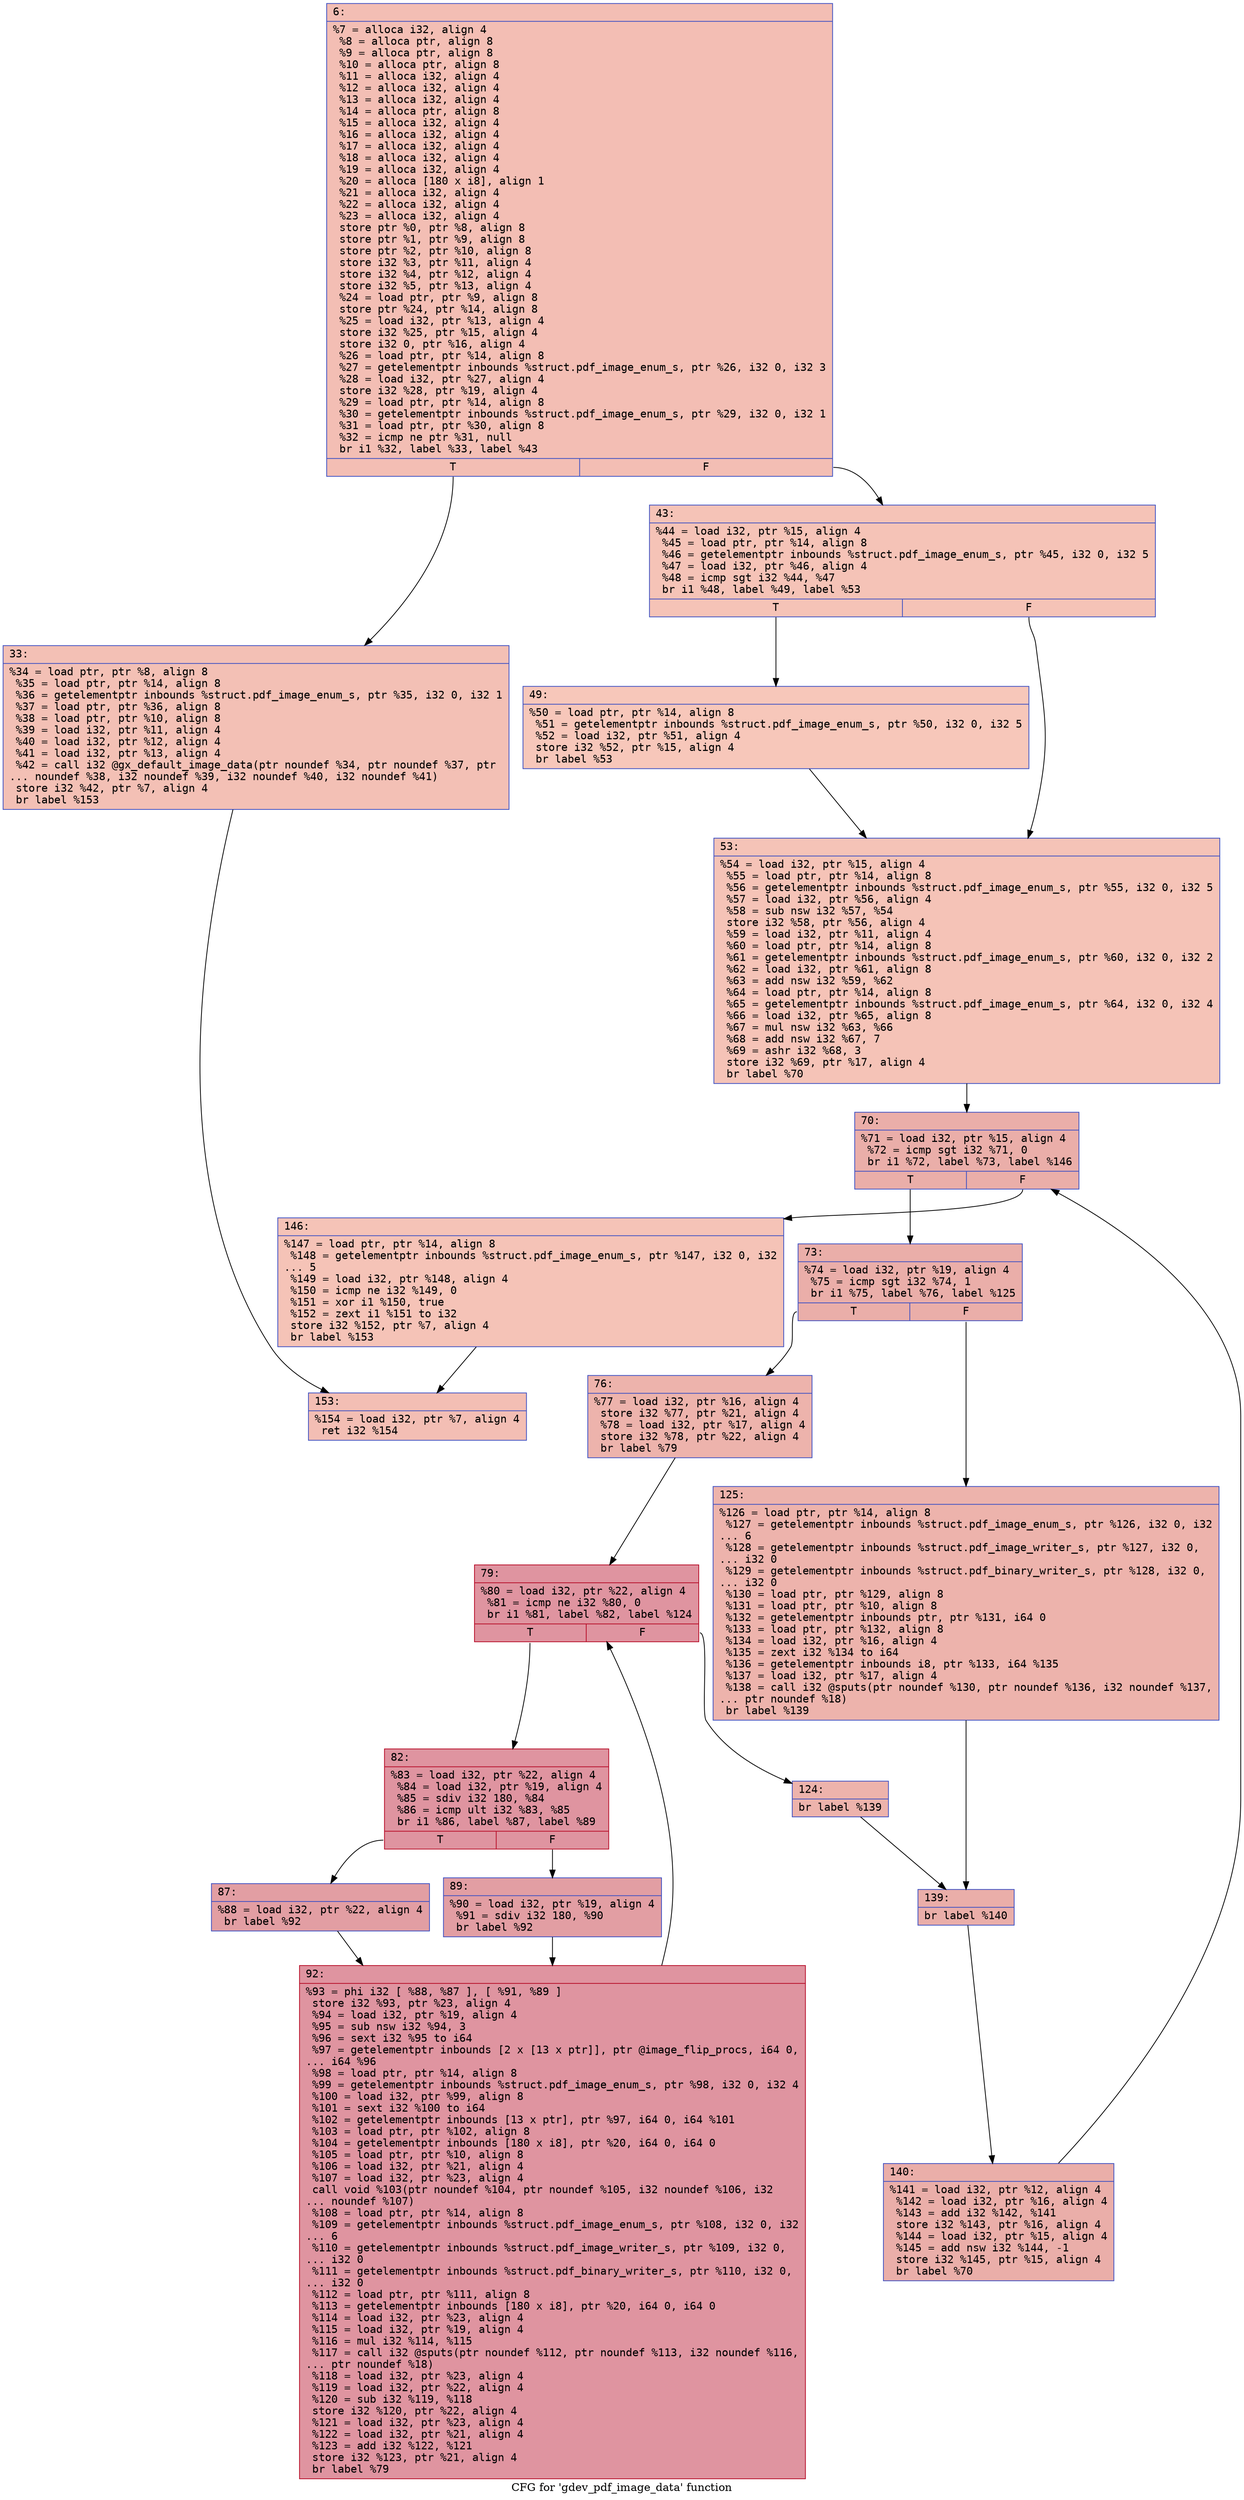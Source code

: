digraph "CFG for 'gdev_pdf_image_data' function" {
	label="CFG for 'gdev_pdf_image_data' function";

	Node0x6000030355e0 [shape=record,color="#3d50c3ff", style=filled, fillcolor="#e36c5570" fontname="Courier",label="{6:\l|  %7 = alloca i32, align 4\l  %8 = alloca ptr, align 8\l  %9 = alloca ptr, align 8\l  %10 = alloca ptr, align 8\l  %11 = alloca i32, align 4\l  %12 = alloca i32, align 4\l  %13 = alloca i32, align 4\l  %14 = alloca ptr, align 8\l  %15 = alloca i32, align 4\l  %16 = alloca i32, align 4\l  %17 = alloca i32, align 4\l  %18 = alloca i32, align 4\l  %19 = alloca i32, align 4\l  %20 = alloca [180 x i8], align 1\l  %21 = alloca i32, align 4\l  %22 = alloca i32, align 4\l  %23 = alloca i32, align 4\l  store ptr %0, ptr %8, align 8\l  store ptr %1, ptr %9, align 8\l  store ptr %2, ptr %10, align 8\l  store i32 %3, ptr %11, align 4\l  store i32 %4, ptr %12, align 4\l  store i32 %5, ptr %13, align 4\l  %24 = load ptr, ptr %9, align 8\l  store ptr %24, ptr %14, align 8\l  %25 = load i32, ptr %13, align 4\l  store i32 %25, ptr %15, align 4\l  store i32 0, ptr %16, align 4\l  %26 = load ptr, ptr %14, align 8\l  %27 = getelementptr inbounds %struct.pdf_image_enum_s, ptr %26, i32 0, i32 3\l  %28 = load i32, ptr %27, align 4\l  store i32 %28, ptr %19, align 4\l  %29 = load ptr, ptr %14, align 8\l  %30 = getelementptr inbounds %struct.pdf_image_enum_s, ptr %29, i32 0, i32 1\l  %31 = load ptr, ptr %30, align 8\l  %32 = icmp ne ptr %31, null\l  br i1 %32, label %33, label %43\l|{<s0>T|<s1>F}}"];
	Node0x6000030355e0:s0 -> Node0x600003035630[tooltip="6 -> 33\nProbability 62.50%" ];
	Node0x6000030355e0:s1 -> Node0x600003035680[tooltip="6 -> 43\nProbability 37.50%" ];
	Node0x600003035630 [shape=record,color="#3d50c3ff", style=filled, fillcolor="#e5705870" fontname="Courier",label="{33:\l|  %34 = load ptr, ptr %8, align 8\l  %35 = load ptr, ptr %14, align 8\l  %36 = getelementptr inbounds %struct.pdf_image_enum_s, ptr %35, i32 0, i32 1\l  %37 = load ptr, ptr %36, align 8\l  %38 = load ptr, ptr %10, align 8\l  %39 = load i32, ptr %11, align 4\l  %40 = load i32, ptr %12, align 4\l  %41 = load i32, ptr %13, align 4\l  %42 = call i32 @gx_default_image_data(ptr noundef %34, ptr noundef %37, ptr\l... noundef %38, i32 noundef %39, i32 noundef %40, i32 noundef %41)\l  store i32 %42, ptr %7, align 4\l  br label %153\l}"];
	Node0x600003035630 -> Node0x600003035b80[tooltip="33 -> 153\nProbability 100.00%" ];
	Node0x600003035680 [shape=record,color="#3d50c3ff", style=filled, fillcolor="#e8765c70" fontname="Courier",label="{43:\l|  %44 = load i32, ptr %15, align 4\l  %45 = load ptr, ptr %14, align 8\l  %46 = getelementptr inbounds %struct.pdf_image_enum_s, ptr %45, i32 0, i32 5\l  %47 = load i32, ptr %46, align 4\l  %48 = icmp sgt i32 %44, %47\l  br i1 %48, label %49, label %53\l|{<s0>T|<s1>F}}"];
	Node0x600003035680:s0 -> Node0x6000030356d0[tooltip="43 -> 49\nProbability 50.00%" ];
	Node0x600003035680:s1 -> Node0x600003035720[tooltip="43 -> 53\nProbability 50.00%" ];
	Node0x6000030356d0 [shape=record,color="#3d50c3ff", style=filled, fillcolor="#ec7f6370" fontname="Courier",label="{49:\l|  %50 = load ptr, ptr %14, align 8\l  %51 = getelementptr inbounds %struct.pdf_image_enum_s, ptr %50, i32 0, i32 5\l  %52 = load i32, ptr %51, align 4\l  store i32 %52, ptr %15, align 4\l  br label %53\l}"];
	Node0x6000030356d0 -> Node0x600003035720[tooltip="49 -> 53\nProbability 100.00%" ];
	Node0x600003035720 [shape=record,color="#3d50c3ff", style=filled, fillcolor="#e8765c70" fontname="Courier",label="{53:\l|  %54 = load i32, ptr %15, align 4\l  %55 = load ptr, ptr %14, align 8\l  %56 = getelementptr inbounds %struct.pdf_image_enum_s, ptr %55, i32 0, i32 5\l  %57 = load i32, ptr %56, align 4\l  %58 = sub nsw i32 %57, %54\l  store i32 %58, ptr %56, align 4\l  %59 = load i32, ptr %11, align 4\l  %60 = load ptr, ptr %14, align 8\l  %61 = getelementptr inbounds %struct.pdf_image_enum_s, ptr %60, i32 0, i32 2\l  %62 = load i32, ptr %61, align 8\l  %63 = add nsw i32 %59, %62\l  %64 = load ptr, ptr %14, align 8\l  %65 = getelementptr inbounds %struct.pdf_image_enum_s, ptr %64, i32 0, i32 4\l  %66 = load i32, ptr %65, align 8\l  %67 = mul nsw i32 %63, %66\l  %68 = add nsw i32 %67, 7\l  %69 = ashr i32 %68, 3\l  store i32 %69, ptr %17, align 4\l  br label %70\l}"];
	Node0x600003035720 -> Node0x600003035770[tooltip="53 -> 70\nProbability 100.00%" ];
	Node0x600003035770 [shape=record,color="#3d50c3ff", style=filled, fillcolor="#d0473d70" fontname="Courier",label="{70:\l|  %71 = load i32, ptr %15, align 4\l  %72 = icmp sgt i32 %71, 0\l  br i1 %72, label %73, label %146\l|{<s0>T|<s1>F}}"];
	Node0x600003035770:s0 -> Node0x6000030357c0[tooltip="70 -> 73\nProbability 96.88%" ];
	Node0x600003035770:s1 -> Node0x600003035b30[tooltip="70 -> 146\nProbability 3.12%" ];
	Node0x6000030357c0 [shape=record,color="#3d50c3ff", style=filled, fillcolor="#d0473d70" fontname="Courier",label="{73:\l|  %74 = load i32, ptr %19, align 4\l  %75 = icmp sgt i32 %74, 1\l  br i1 %75, label %76, label %125\l|{<s0>T|<s1>F}}"];
	Node0x6000030357c0:s0 -> Node0x600003035810[tooltip="73 -> 76\nProbability 50.00%" ];
	Node0x6000030357c0:s1 -> Node0x600003035a40[tooltip="73 -> 125\nProbability 50.00%" ];
	Node0x600003035810 [shape=record,color="#3d50c3ff", style=filled, fillcolor="#d6524470" fontname="Courier",label="{76:\l|  %77 = load i32, ptr %16, align 4\l  store i32 %77, ptr %21, align 4\l  %78 = load i32, ptr %17, align 4\l  store i32 %78, ptr %22, align 4\l  br label %79\l}"];
	Node0x600003035810 -> Node0x600003035860[tooltip="76 -> 79\nProbability 100.00%" ];
	Node0x600003035860 [shape=record,color="#b70d28ff", style=filled, fillcolor="#b70d2870" fontname="Courier",label="{79:\l|  %80 = load i32, ptr %22, align 4\l  %81 = icmp ne i32 %80, 0\l  br i1 %81, label %82, label %124\l|{<s0>T|<s1>F}}"];
	Node0x600003035860:s0 -> Node0x6000030358b0[tooltip="79 -> 82\nProbability 96.88%" ];
	Node0x600003035860:s1 -> Node0x6000030359f0[tooltip="79 -> 124\nProbability 3.12%" ];
	Node0x6000030358b0 [shape=record,color="#b70d28ff", style=filled, fillcolor="#b70d2870" fontname="Courier",label="{82:\l|  %83 = load i32, ptr %22, align 4\l  %84 = load i32, ptr %19, align 4\l  %85 = sdiv i32 180, %84\l  %86 = icmp ult i32 %83, %85\l  br i1 %86, label %87, label %89\l|{<s0>T|<s1>F}}"];
	Node0x6000030358b0:s0 -> Node0x600003035900[tooltip="82 -> 87\nProbability 50.00%" ];
	Node0x6000030358b0:s1 -> Node0x600003035950[tooltip="82 -> 89\nProbability 50.00%" ];
	Node0x600003035900 [shape=record,color="#3d50c3ff", style=filled, fillcolor="#be242e70" fontname="Courier",label="{87:\l|  %88 = load i32, ptr %22, align 4\l  br label %92\l}"];
	Node0x600003035900 -> Node0x6000030359a0[tooltip="87 -> 92\nProbability 100.00%" ];
	Node0x600003035950 [shape=record,color="#3d50c3ff", style=filled, fillcolor="#be242e70" fontname="Courier",label="{89:\l|  %90 = load i32, ptr %19, align 4\l  %91 = sdiv i32 180, %90\l  br label %92\l}"];
	Node0x600003035950 -> Node0x6000030359a0[tooltip="89 -> 92\nProbability 100.00%" ];
	Node0x6000030359a0 [shape=record,color="#b70d28ff", style=filled, fillcolor="#b70d2870" fontname="Courier",label="{92:\l|  %93 = phi i32 [ %88, %87 ], [ %91, %89 ]\l  store i32 %93, ptr %23, align 4\l  %94 = load i32, ptr %19, align 4\l  %95 = sub nsw i32 %94, 3\l  %96 = sext i32 %95 to i64\l  %97 = getelementptr inbounds [2 x [13 x ptr]], ptr @image_flip_procs, i64 0,\l... i64 %96\l  %98 = load ptr, ptr %14, align 8\l  %99 = getelementptr inbounds %struct.pdf_image_enum_s, ptr %98, i32 0, i32 4\l  %100 = load i32, ptr %99, align 8\l  %101 = sext i32 %100 to i64\l  %102 = getelementptr inbounds [13 x ptr], ptr %97, i64 0, i64 %101\l  %103 = load ptr, ptr %102, align 8\l  %104 = getelementptr inbounds [180 x i8], ptr %20, i64 0, i64 0\l  %105 = load ptr, ptr %10, align 8\l  %106 = load i32, ptr %21, align 4\l  %107 = load i32, ptr %23, align 4\l  call void %103(ptr noundef %104, ptr noundef %105, i32 noundef %106, i32\l... noundef %107)\l  %108 = load ptr, ptr %14, align 8\l  %109 = getelementptr inbounds %struct.pdf_image_enum_s, ptr %108, i32 0, i32\l... 6\l  %110 = getelementptr inbounds %struct.pdf_image_writer_s, ptr %109, i32 0,\l... i32 0\l  %111 = getelementptr inbounds %struct.pdf_binary_writer_s, ptr %110, i32 0,\l... i32 0\l  %112 = load ptr, ptr %111, align 8\l  %113 = getelementptr inbounds [180 x i8], ptr %20, i64 0, i64 0\l  %114 = load i32, ptr %23, align 4\l  %115 = load i32, ptr %19, align 4\l  %116 = mul i32 %114, %115\l  %117 = call i32 @sputs(ptr noundef %112, ptr noundef %113, i32 noundef %116,\l... ptr noundef %18)\l  %118 = load i32, ptr %23, align 4\l  %119 = load i32, ptr %22, align 4\l  %120 = sub i32 %119, %118\l  store i32 %120, ptr %22, align 4\l  %121 = load i32, ptr %23, align 4\l  %122 = load i32, ptr %21, align 4\l  %123 = add i32 %122, %121\l  store i32 %123, ptr %21, align 4\l  br label %79\l}"];
	Node0x6000030359a0 -> Node0x600003035860[tooltip="92 -> 79\nProbability 100.00%" ];
	Node0x6000030359f0 [shape=record,color="#3d50c3ff", style=filled, fillcolor="#d6524470" fontname="Courier",label="{124:\l|  br label %139\l}"];
	Node0x6000030359f0 -> Node0x600003035a90[tooltip="124 -> 139\nProbability 100.00%" ];
	Node0x600003035a40 [shape=record,color="#3d50c3ff", style=filled, fillcolor="#d6524470" fontname="Courier",label="{125:\l|  %126 = load ptr, ptr %14, align 8\l  %127 = getelementptr inbounds %struct.pdf_image_enum_s, ptr %126, i32 0, i32\l... 6\l  %128 = getelementptr inbounds %struct.pdf_image_writer_s, ptr %127, i32 0,\l... i32 0\l  %129 = getelementptr inbounds %struct.pdf_binary_writer_s, ptr %128, i32 0,\l... i32 0\l  %130 = load ptr, ptr %129, align 8\l  %131 = load ptr, ptr %10, align 8\l  %132 = getelementptr inbounds ptr, ptr %131, i64 0\l  %133 = load ptr, ptr %132, align 8\l  %134 = load i32, ptr %16, align 4\l  %135 = zext i32 %134 to i64\l  %136 = getelementptr inbounds i8, ptr %133, i64 %135\l  %137 = load i32, ptr %17, align 4\l  %138 = call i32 @sputs(ptr noundef %130, ptr noundef %136, i32 noundef %137,\l... ptr noundef %18)\l  br label %139\l}"];
	Node0x600003035a40 -> Node0x600003035a90[tooltip="125 -> 139\nProbability 100.00%" ];
	Node0x600003035a90 [shape=record,color="#3d50c3ff", style=filled, fillcolor="#d0473d70" fontname="Courier",label="{139:\l|  br label %140\l}"];
	Node0x600003035a90 -> Node0x600003035ae0[tooltip="139 -> 140\nProbability 100.00%" ];
	Node0x600003035ae0 [shape=record,color="#3d50c3ff", style=filled, fillcolor="#d0473d70" fontname="Courier",label="{140:\l|  %141 = load i32, ptr %12, align 4\l  %142 = load i32, ptr %16, align 4\l  %143 = add i32 %142, %141\l  store i32 %143, ptr %16, align 4\l  %144 = load i32, ptr %15, align 4\l  %145 = add nsw i32 %144, -1\l  store i32 %145, ptr %15, align 4\l  br label %70\l}"];
	Node0x600003035ae0 -> Node0x600003035770[tooltip="140 -> 70\nProbability 100.00%" ];
	Node0x600003035b30 [shape=record,color="#3d50c3ff", style=filled, fillcolor="#e8765c70" fontname="Courier",label="{146:\l|  %147 = load ptr, ptr %14, align 8\l  %148 = getelementptr inbounds %struct.pdf_image_enum_s, ptr %147, i32 0, i32\l... 5\l  %149 = load i32, ptr %148, align 4\l  %150 = icmp ne i32 %149, 0\l  %151 = xor i1 %150, true\l  %152 = zext i1 %151 to i32\l  store i32 %152, ptr %7, align 4\l  br label %153\l}"];
	Node0x600003035b30 -> Node0x600003035b80[tooltip="146 -> 153\nProbability 100.00%" ];
	Node0x600003035b80 [shape=record,color="#3d50c3ff", style=filled, fillcolor="#e36c5570" fontname="Courier",label="{153:\l|  %154 = load i32, ptr %7, align 4\l  ret i32 %154\l}"];
}
